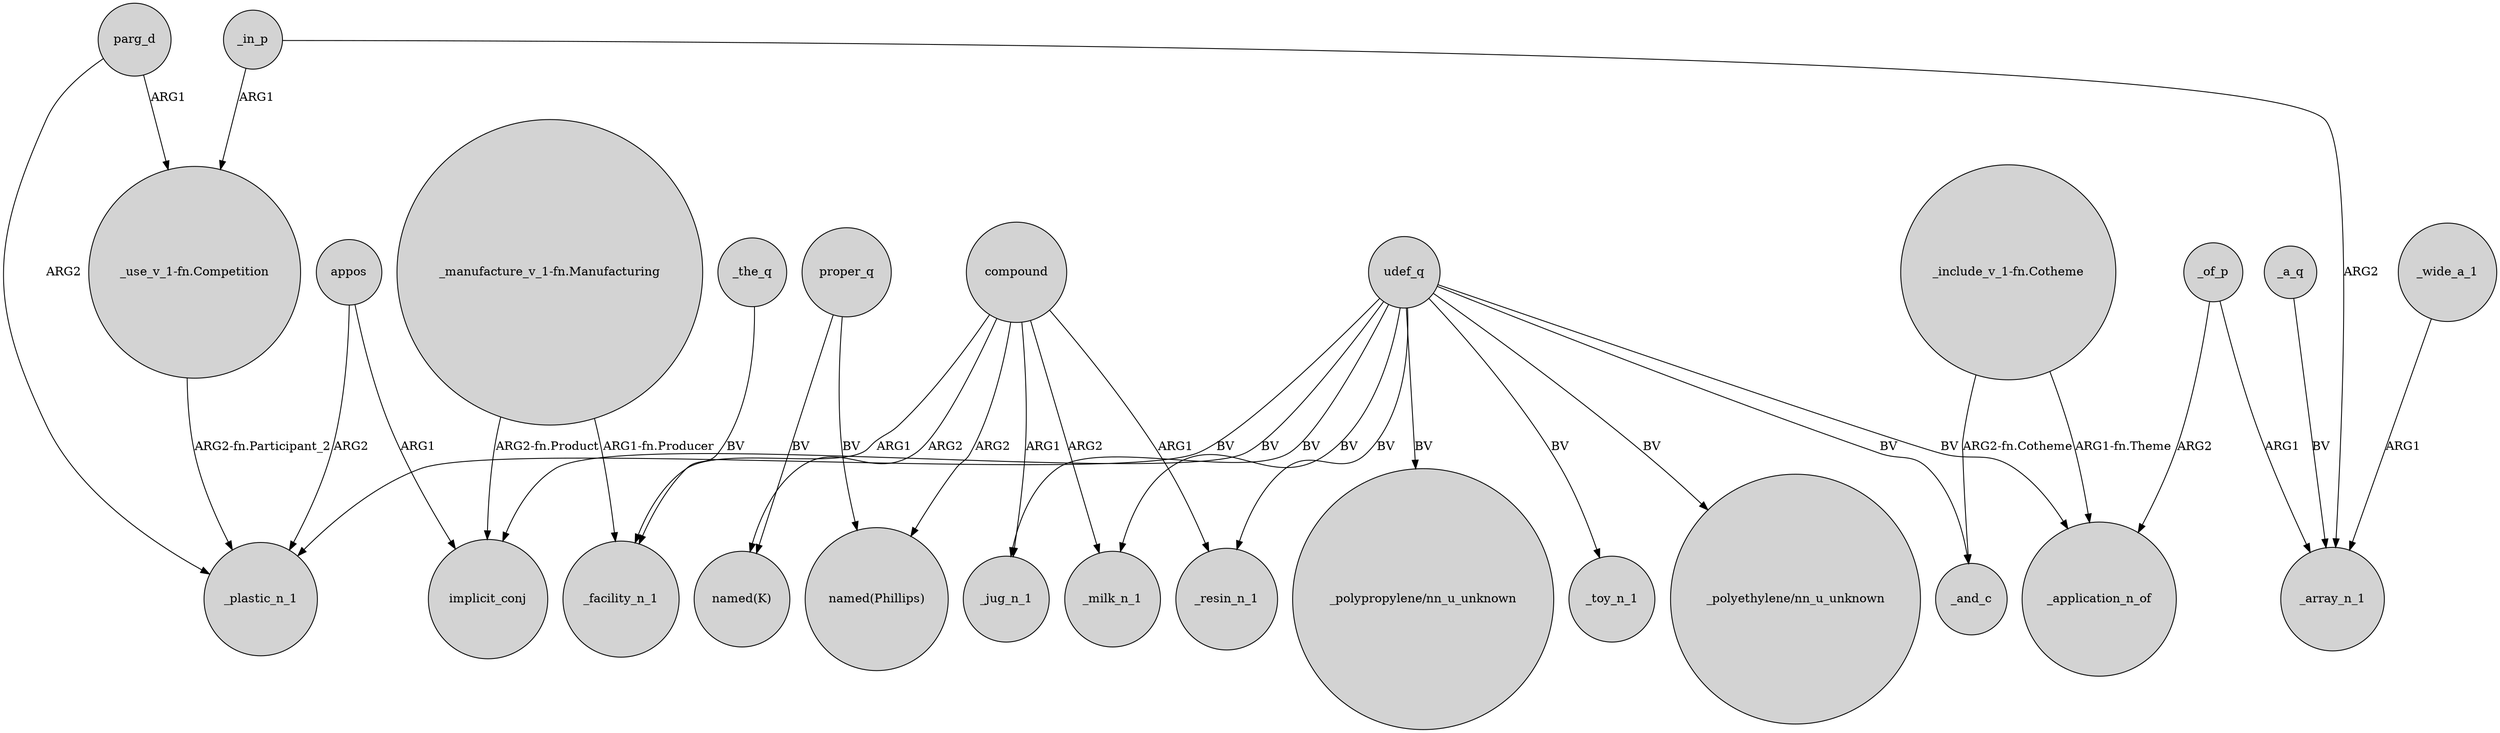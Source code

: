 digraph {
	node [shape=circle style=filled]
	parg_d -> _plastic_n_1 [label=ARG2]
	compound -> _resin_n_1 [label=ARG1]
	udef_q -> _milk_n_1 [label=BV]
	_of_p -> _array_n_1 [label=ARG1]
	"_use_v_1-fn.Competition" -> _plastic_n_1 [label="ARG2-fn.Participant_2"]
	udef_q -> _resin_n_1 [label=BV]
	compound -> _jug_n_1 [label=ARG1]
	udef_q -> "_polypropylene/nn_u_unknown" [label=BV]
	"_include_v_1-fn.Cotheme" -> _and_c [label="ARG2-fn.Cotheme"]
	"_manufacture_v_1-fn.Manufacturing" -> _facility_n_1 [label="ARG1-fn.Producer"]
	compound -> _facility_n_1 [label=ARG1]
	udef_q -> _and_c [label=BV]
	parg_d -> "_use_v_1-fn.Competition" [label=ARG1]
	_a_q -> _array_n_1 [label=BV]
	compound -> _milk_n_1 [label=ARG2]
	proper_q -> "named(K)" [label=BV]
	proper_q -> "named(Phillips)" [label=BV]
	udef_q -> _toy_n_1 [label=BV]
	"_manufacture_v_1-fn.Manufacturing" -> implicit_conj [label="ARG2-fn.Product"]
	appos -> implicit_conj [label=ARG1]
	"_include_v_1-fn.Cotheme" -> _application_n_of [label="ARG1-fn.Theme"]
	udef_q -> _jug_n_1 [label=BV]
	_in_p -> _array_n_1 [label=ARG2]
	_wide_a_1 -> _array_n_1 [label=ARG1]
	compound -> "named(Phillips)" [label=ARG2]
	appos -> _plastic_n_1 [label=ARG2]
	udef_q -> _application_n_of [label=BV]
	_the_q -> _facility_n_1 [label=BV]
	_in_p -> "_use_v_1-fn.Competition" [label=ARG1]
	compound -> "named(K)" [label=ARG2]
	udef_q -> "_polyethylene/nn_u_unknown" [label=BV]
	udef_q -> _plastic_n_1 [label=BV]
	udef_q -> implicit_conj [label=BV]
	_of_p -> _application_n_of [label=ARG2]
}

